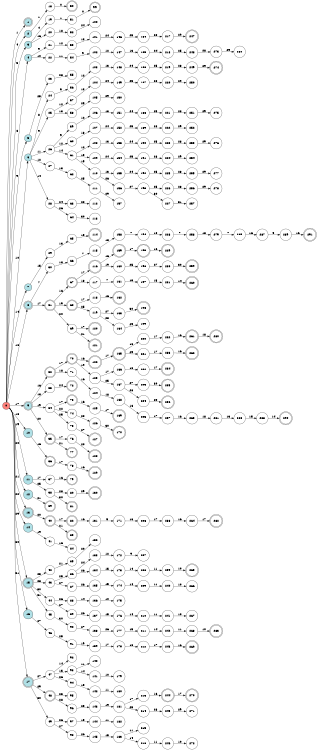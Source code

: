 digraph APTA {
__start0 [label="" shape="none"];

rankdir=LR;
size="8,5";

s0 [style="filled", color="black", fillcolor="#ff817b" shape="circle", label="0"];
s1 [style="rounded,filled", color="black", fillcolor="powderblue" shape="doublecircle", label="1"];
s2 [style="filled", color="black", fillcolor="powderblue" shape="circle", label="2"];
s3 [style="filled", color="black", fillcolor="powderblue" shape="circle", label="3"];
s4 [style="filled", color="black", fillcolor="powderblue" shape="circle", label="4"];
s5 [style="filled", color="black", fillcolor="powderblue" shape="circle", label="5"];
s6 [style="filled", color="black", fillcolor="powderblue" shape="circle", label="6"];
s7 [style="filled", color="black", fillcolor="powderblue" shape="circle", label="7"];
s8 [style="rounded,filled", color="black", fillcolor="powderblue" shape="doublecircle", label="8"];
s9 [style="rounded,filled", color="black", fillcolor="powderblue" shape="doublecircle", label="9"];
s10 [style="filled", color="black", fillcolor="powderblue" shape="circle", label="10"];
s11 [style="filled", color="black", fillcolor="powderblue" shape="circle", label="11"];
s12 [style="filled", color="black", fillcolor="powderblue" shape="circle", label="12"];
s13 [style="rounded,filled", color="black", fillcolor="powderblue" shape="doublecircle", label="13"];
s14 [style="filled", color="black", fillcolor="powderblue" shape="circle", label="14"];
s15 [style="rounded,filled", color="black", fillcolor="powderblue" shape="doublecircle", label="15"];
s16 [style="filled", color="black", fillcolor="powderblue" shape="circle", label="16"];
s17 [style="rounded,filled", color="black", fillcolor="powderblue" shape="doublecircle", label="17"];
s18 [style="filled", color="black", fillcolor="white" shape="circle", label="18"];
s19 [style="filled", color="black", fillcolor="white" shape="circle", label="19"];
s20 [style="filled", color="black", fillcolor="white" shape="circle", label="20"];
s21 [style="filled", color="black", fillcolor="white" shape="circle", label="21"];
s22 [style="filled", color="black", fillcolor="white" shape="circle", label="22"];
s23 [style="filled", color="black", fillcolor="white" shape="circle", label="23"];
s24 [style="filled", color="black", fillcolor="white" shape="circle", label="24"];
s25 [style="filled", color="black", fillcolor="white" shape="circle", label="25"];
s26 [style="filled", color="black", fillcolor="white" shape="circle", label="26"];
s27 [style="filled", color="black", fillcolor="white" shape="circle", label="27"];
s28 [style="filled", color="black", fillcolor="white" shape="circle", label="28"];
s29 [style="filled", color="black", fillcolor="white" shape="circle", label="29"];
s30 [style="filled", color="black", fillcolor="white" shape="circle", label="30"];
s31 [style="rounded,filled", color="black", fillcolor="white" shape="doublecircle", label="31"];
s32 [style="rounded,filled", color="black", fillcolor="white" shape="doublecircle", label="32"];
s33 [style="filled", color="black", fillcolor="white" shape="circle", label="33"];
s34 [style="filled", color="black", fillcolor="white" shape="circle", label="34"];
s35 [style="rounded,filled", color="black", fillcolor="white" shape="doublecircle", label="35"];
s36 [style="rounded,filled", color="black", fillcolor="white" shape="doublecircle", label="36"];
s37 [style="filled", color="black", fillcolor="white" shape="circle", label="37"];
s38 [style="filled", color="black", fillcolor="white" shape="circle", label="38"];
s39 [style="rounded,filled", color="black", fillcolor="white" shape="doublecircle", label="39"];
s40 [style="rounded,filled", color="black", fillcolor="white" shape="doublecircle", label="40"];
s41 [style="filled", color="black", fillcolor="white" shape="circle", label="41"];
s42 [style="filled", color="black", fillcolor="white" shape="circle", label="42"];
s43 [style="filled", color="black", fillcolor="white" shape="circle", label="43"];
s44 [style="filled", color="black", fillcolor="white" shape="circle", label="44"];
s45 [style="filled", color="black", fillcolor="white" shape="circle", label="45"];
s46 [style="filled", color="black", fillcolor="white" shape="circle", label="46"];
s47 [style="filled", color="black", fillcolor="white" shape="circle", label="47"];
s48 [style="rounded,filled", color="black", fillcolor="white" shape="doublecircle", label="48"];
s49 [style="filled", color="black", fillcolor="white" shape="circle", label="49"];
s50 [style="rounded,filled", color="black", fillcolor="white" shape="doublecircle", label="50"];
s51 [style="filled", color="black", fillcolor="white" shape="circle", label="51"];
s52 [style="filled", color="black", fillcolor="white" shape="circle", label="52"];
s53 [style="filled", color="black", fillcolor="white" shape="circle", label="53"];
s54 [style="filled", color="black", fillcolor="white" shape="circle", label="54"];
s55 [style="filled", color="black", fillcolor="white" shape="circle", label="55"];
s56 [style="filled", color="black", fillcolor="white" shape="circle", label="56"];
s57 [style="filled", color="black", fillcolor="white" shape="circle", label="57"];
s58 [style="filled", color="black", fillcolor="white" shape="circle", label="58"];
s59 [style="filled", color="black", fillcolor="white" shape="circle", label="59"];
s60 [style="filled", color="black", fillcolor="white" shape="circle", label="60"];
s61 [style="filled", color="black", fillcolor="white" shape="circle", label="61"];
s62 [style="filled", color="black", fillcolor="white" shape="circle", label="62"];
s63 [style="filled", color="black", fillcolor="white" shape="circle", label="63"];
s64 [style="filled", color="black", fillcolor="white" shape="circle", label="64"];
s65 [style="filled", color="black", fillcolor="white" shape="circle", label="65"];
s66 [style="filled", color="black", fillcolor="white" shape="circle", label="66"];
s67 [style="rounded,filled", color="black", fillcolor="white" shape="doublecircle", label="67"];
s68 [style="rounded,filled", color="black", fillcolor="white" shape="doublecircle", label="68"];
s69 [style="filled", color="black", fillcolor="white" shape="circle", label="69"];
s70 [style="rounded,filled", color="black", fillcolor="white" shape="doublecircle", label="70"];
s71 [style="filled", color="black", fillcolor="white" shape="circle", label="71"];
s72 [style="rounded,filled", color="black", fillcolor="white" shape="doublecircle", label="72"];
s73 [style="rounded,filled", color="black", fillcolor="white" shape="doublecircle", label="73"];
s74 [style="filled", color="black", fillcolor="white" shape="circle", label="74"];
s75 [style="filled", color="black", fillcolor="white" shape="circle", label="75"];
s76 [style="filled", color="black", fillcolor="white" shape="circle", label="76"];
s77 [style="rounded,filled", color="black", fillcolor="white" shape="doublecircle", label="77"];
s78 [style="filled", color="black", fillcolor="white" shape="circle", label="78"];
s79 [style="rounded,filled", color="black", fillcolor="white" shape="doublecircle", label="79"];
s80 [style="filled", color="black", fillcolor="white" shape="circle", label="80"];
s81 [style="rounded,filled", color="black", fillcolor="white" shape="doublecircle", label="81"];
s82 [style="rounded,filled", color="black", fillcolor="white" shape="doublecircle", label="82"];
s83 [style="rounded,filled", color="black", fillcolor="white" shape="doublecircle", label="83"];
s84 [style="filled", color="black", fillcolor="white" shape="circle", label="84"];
s85 [style="filled", color="black", fillcolor="white" shape="circle", label="85"];
s86 [style="filled", color="black", fillcolor="white" shape="circle", label="86"];
s87 [style="filled", color="black", fillcolor="white" shape="circle", label="87"];
s88 [style="filled", color="black", fillcolor="white" shape="circle", label="88"];
s89 [style="filled", color="black", fillcolor="white" shape="circle", label="89"];
s90 [style="filled", color="black", fillcolor="white" shape="circle", label="90"];
s91 [style="filled", color="black", fillcolor="white" shape="circle", label="91"];
s92 [style="filled", color="black", fillcolor="white" shape="circle", label="92"];
s93 [style="filled", color="black", fillcolor="white" shape="circle", label="93"];
s94 [style="filled", color="black", fillcolor="white" shape="circle", label="94"];
s95 [style="filled", color="black", fillcolor="white" shape="circle", label="95"];
s96 [style="filled", color="black", fillcolor="white" shape="circle", label="96"];
s97 [style="filled", color="black", fillcolor="white" shape="circle", label="97"];
s98 [style="filled", color="black", fillcolor="white" shape="circle", label="98"];
s99 [style="rounded,filled", color="black", fillcolor="white" shape="doublecircle", label="99"];
s100 [style="filled", color="black", fillcolor="white" shape="circle", label="100"];
s101 [style="filled", color="black", fillcolor="white" shape="circle", label="101"];
s102 [style="filled", color="black", fillcolor="white" shape="circle", label="102"];
s103 [style="filled", color="black", fillcolor="white" shape="circle", label="103"];
s104 [style="filled", color="black", fillcolor="white" shape="circle", label="104"];
s105 [style="filled", color="black", fillcolor="white" shape="circle", label="105"];
s106 [style="filled", color="black", fillcolor="white" shape="circle", label="106"];
s107 [style="filled", color="black", fillcolor="white" shape="circle", label="107"];
s108 [style="filled", color="black", fillcolor="white" shape="circle", label="108"];
s109 [style="filled", color="black", fillcolor="white" shape="circle", label="109"];
s110 [style="filled", color="black", fillcolor="white" shape="circle", label="110"];
s111 [style="filled", color="black", fillcolor="white" shape="circle", label="111"];
s112 [style="filled", color="black", fillcolor="white" shape="circle", label="112"];
s113 [style="filled", color="black", fillcolor="white" shape="circle", label="113"];
s114 [style="rounded,filled", color="black", fillcolor="white" shape="doublecircle", label="114"];
s115 [style="filled", color="black", fillcolor="white" shape="circle", label="115"];
s116 [style="rounded,filled", color="black", fillcolor="white" shape="doublecircle", label="116"];
s117 [style="filled", color="black", fillcolor="white" shape="circle", label="117"];
s118 [style="filled", color="black", fillcolor="white" shape="circle", label="118"];
s119 [style="filled", color="black", fillcolor="white" shape="circle", label="119"];
s120 [style="rounded,filled", color="black", fillcolor="white" shape="doublecircle", label="120"];
s121 [style="rounded,filled", color="black", fillcolor="white" shape="doublecircle", label="121"];
s122 [style="rounded,filled", color="black", fillcolor="white" shape="doublecircle", label="122"];
s123 [style="filled", color="black", fillcolor="white" shape="circle", label="123"];
s124 [style="filled", color="black", fillcolor="white" shape="circle", label="124"];
s125 [style="filled", color="black", fillcolor="white" shape="circle", label="125"];
s126 [style="filled", color="black", fillcolor="white" shape="circle", label="126"];
s127 [style="rounded,filled", color="black", fillcolor="white" shape="doublecircle", label="127"];
s128 [style="rounded,filled", color="black", fillcolor="white" shape="doublecircle", label="128"];
s129 [style="rounded,filled", color="black", fillcolor="white" shape="doublecircle", label="129"];
s130 [style="rounded,filled", color="black", fillcolor="white" shape="doublecircle", label="130"];
s131 [style="filled", color="black", fillcolor="white" shape="circle", label="131"];
s132 [style="filled", color="black", fillcolor="white" shape="circle", label="132"];
s133 [style="filled", color="black", fillcolor="white" shape="circle", label="133"];
s134 [style="filled", color="black", fillcolor="white" shape="circle", label="134"];
s135 [style="filled", color="black", fillcolor="white" shape="circle", label="135"];
s136 [style="filled", color="black", fillcolor="white" shape="circle", label="136"];
s137 [style="filled", color="black", fillcolor="white" shape="circle", label="137"];
s138 [style="filled", color="black", fillcolor="white" shape="circle", label="138"];
s139 [style="filled", color="black", fillcolor="white" shape="circle", label="139"];
s140 [style="filled", color="black", fillcolor="white" shape="circle", label="140"];
s141 [style="filled", color="black", fillcolor="white" shape="circle", label="141"];
s142 [style="filled", color="black", fillcolor="white" shape="circle", label="142"];
s143 [style="filled", color="black", fillcolor="white" shape="circle", label="143"];
s144 [style="filled", color="black", fillcolor="white" shape="circle", label="144"];
s145 [style="filled", color="black", fillcolor="white" shape="circle", label="145"];
s146 [style="filled", color="black", fillcolor="white" shape="circle", label="146"];
s147 [style="filled", color="black", fillcolor="white" shape="circle", label="147"];
s148 [style="filled", color="black", fillcolor="white" shape="circle", label="148"];
s149 [style="filled", color="black", fillcolor="white" shape="circle", label="149"];
s150 [style="filled", color="black", fillcolor="white" shape="circle", label="150"];
s151 [style="filled", color="black", fillcolor="white" shape="circle", label="151"];
s152 [style="filled", color="black", fillcolor="white" shape="circle", label="152"];
s153 [style="filled", color="black", fillcolor="white" shape="circle", label="153"];
s154 [style="filled", color="black", fillcolor="white" shape="circle", label="154"];
s155 [style="filled", color="black", fillcolor="white" shape="circle", label="155"];
s156 [style="filled", color="black", fillcolor="white" shape="circle", label="156"];
s157 [style="filled", color="black", fillcolor="white" shape="circle", label="157"];
s158 [style="filled", color="black", fillcolor="white" shape="circle", label="158"];
s159 [style="rounded,filled", color="black", fillcolor="white" shape="doublecircle", label="159"];
s160 [style="filled", color="black", fillcolor="white" shape="circle", label="160"];
s161 [style="filled", color="black", fillcolor="white" shape="circle", label="161"];
s162 [style="rounded,filled", color="black", fillcolor="white" shape="doublecircle", label="162"];
s163 [style="filled", color="black", fillcolor="white" shape="circle", label="163"];
s164 [style="filled", color="black", fillcolor="white" shape="circle", label="164"];
s165 [style="rounded,filled", color="black", fillcolor="white" shape="doublecircle", label="165"];
s166 [style="filled", color="black", fillcolor="white" shape="circle", label="166"];
s167 [style="filled", color="black", fillcolor="white" shape="circle", label="167"];
s168 [style="filled", color="black", fillcolor="white" shape="circle", label="168"];
s169 [style="rounded,filled", color="black", fillcolor="white" shape="doublecircle", label="169"];
s170 [style="rounded,filled", color="black", fillcolor="white" shape="doublecircle", label="170"];
s171 [style="filled", color="black", fillcolor="white" shape="circle", label="171"];
s172 [style="filled", color="black", fillcolor="white" shape="circle", label="172"];
s173 [style="filled", color="black", fillcolor="white" shape="circle", label="173"];
s174 [style="filled", color="black", fillcolor="white" shape="circle", label="174"];
s175 [style="filled", color="black", fillcolor="white" shape="circle", label="175"];
s176 [style="filled", color="black", fillcolor="white" shape="circle", label="176"];
s177 [style="filled", color="black", fillcolor="white" shape="circle", label="177"];
s178 [style="filled", color="black", fillcolor="white" shape="circle", label="178"];
s179 [style="filled", color="black", fillcolor="white" shape="circle", label="179"];
s180 [style="filled", color="black", fillcolor="white" shape="circle", label="180"];
s181 [style="filled", color="black", fillcolor="white" shape="circle", label="181"];
s182 [style="filled", color="black", fillcolor="white" shape="circle", label="182"];
s183 [style="filled", color="black", fillcolor="white" shape="circle", label="183"];
s184 [style="filled", color="black", fillcolor="white" shape="circle", label="184"];
s185 [style="filled", color="black", fillcolor="white" shape="circle", label="185"];
s186 [style="filled", color="black", fillcolor="white" shape="circle", label="186"];
s187 [style="filled", color="black", fillcolor="white" shape="circle", label="187"];
s188 [style="filled", color="black", fillcolor="white" shape="circle", label="188"];
s189 [style="filled", color="black", fillcolor="white" shape="circle", label="189"];
s190 [style="filled", color="black", fillcolor="white" shape="circle", label="190"];
s191 [style="filled", color="black", fillcolor="white" shape="circle", label="191"];
s192 [style="filled", color="black", fillcolor="white" shape="circle", label="192"];
s193 [style="filled", color="black", fillcolor="white" shape="circle", label="193"];
s194 [style="filled", color="black", fillcolor="white" shape="circle", label="194"];
s195 [style="rounded,filled", color="black", fillcolor="white" shape="doublecircle", label="195"];
s196 [style="filled", color="black", fillcolor="white" shape="circle", label="196"];
s197 [style="filled", color="black", fillcolor="white" shape="circle", label="197"];
s198 [style="rounded,filled", color="black", fillcolor="white" shape="doublecircle", label="198"];
s199 [style="filled", color="black", fillcolor="white" shape="circle", label="199"];
s200 [style="filled", color="black", fillcolor="white" shape="circle", label="200"];
s201 [style="filled", color="black", fillcolor="white" shape="circle", label="201"];
s202 [style="filled", color="black", fillcolor="white" shape="circle", label="202"];
s203 [style="filled", color="black", fillcolor="white" shape="circle", label="203"];
s204 [style="filled", color="black", fillcolor="white" shape="circle", label="204"];
s205 [style="filled", color="black", fillcolor="white" shape="circle", label="205"];
s206 [style="filled", color="black", fillcolor="white" shape="circle", label="206"];
s207 [style="filled", color="black", fillcolor="white" shape="circle", label="207"];
s208 [style="filled", color="black", fillcolor="white" shape="circle", label="208"];
s209 [style="filled", color="black", fillcolor="white" shape="circle", label="209"];
s210 [style="filled", color="black", fillcolor="white" shape="circle", label="210"];
s211 [style="filled", color="black", fillcolor="white" shape="circle", label="211"];
s212 [style="filled", color="black", fillcolor="white" shape="circle", label="212"];
s213 [style="filled", color="black", fillcolor="white" shape="circle", label="213"];
s214 [style="filled", color="black", fillcolor="white" shape="circle", label="214"];
s215 [style="filled", color="black", fillcolor="white" shape="circle", label="215"];
s216 [style="filled", color="black", fillcolor="white" shape="circle", label="216"];
s217 [style="filled", color="black", fillcolor="white" shape="circle", label="217"];
s218 [style="filled", color="black", fillcolor="white" shape="circle", label="218"];
s219 [style="filled", color="black", fillcolor="white" shape="circle", label="219"];
s220 [style="filled", color="black", fillcolor="white" shape="circle", label="220"];
s221 [style="filled", color="black", fillcolor="white" shape="circle", label="221"];
s222 [style="filled", color="black", fillcolor="white" shape="circle", label="222"];
s223 [style="filled", color="black", fillcolor="white" shape="circle", label="223"];
s224 [style="filled", color="black", fillcolor="white" shape="circle", label="224"];
s225 [style="filled", color="black", fillcolor="white" shape="circle", label="225"];
s226 [style="filled", color="black", fillcolor="white" shape="circle", label="226"];
s227 [style="filled", color="black", fillcolor="white" shape="circle", label="227"];
s228 [style="filled", color="black", fillcolor="white" shape="circle", label="228"];
s229 [style="rounded,filled", color="black", fillcolor="white" shape="doublecircle", label="229"];
s230 [style="filled", color="black", fillcolor="white" shape="circle", label="230"];
s231 [style="filled", color="black", fillcolor="white" shape="circle", label="231"];
s232 [style="filled", color="black", fillcolor="white" shape="circle", label="232"];
s233 [style="filled", color="black", fillcolor="white" shape="circle", label="233"];
s234 [style="rounded,filled", color="black", fillcolor="white" shape="doublecircle", label="234"];
s235 [style="rounded,filled", color="black", fillcolor="white" shape="doublecircle", label="235"];
s236 [style="rounded,filled", color="black", fillcolor="white" shape="doublecircle", label="236"];
s237 [style="filled", color="black", fillcolor="white" shape="circle", label="237"];
s238 [style="filled", color="black", fillcolor="white" shape="circle", label="238"];
s239 [style="filled", color="black", fillcolor="white" shape="circle", label="239"];
s240 [style="filled", color="black", fillcolor="white" shape="circle", label="240"];
s241 [style="filled", color="black", fillcolor="white" shape="circle", label="241"];
s242 [style="filled", color="black", fillcolor="white" shape="circle", label="242"];
s243 [style="filled", color="black", fillcolor="white" shape="circle", label="243"];
s244 [style="rounded,filled", color="black", fillcolor="white" shape="doublecircle", label="244"];
s245 [style="filled", color="black", fillcolor="white" shape="circle", label="245"];
s246 [style="filled", color="black", fillcolor="white" shape="circle", label="246"];
s247 [style="rounded,filled", color="black", fillcolor="white" shape="doublecircle", label="247"];
s248 [style="filled", color="black", fillcolor="white" shape="circle", label="248"];
s249 [style="filled", color="black", fillcolor="white" shape="circle", label="249"];
s250 [style="filled", color="black", fillcolor="white" shape="circle", label="250"];
s251 [style="filled", color="black", fillcolor="white" shape="circle", label="251"];
s252 [style="filled", color="black", fillcolor="white" shape="circle", label="252"];
s253 [style="filled", color="black", fillcolor="white" shape="circle", label="253"];
s254 [style="filled", color="black", fillcolor="white" shape="circle", label="254"];
s255 [style="filled", color="black", fillcolor="white" shape="circle", label="255"];
s256 [style="filled", color="black", fillcolor="white" shape="circle", label="256"];
s257 [style="filled", color="black", fillcolor="white" shape="circle", label="257"];
s258 [style="filled", color="black", fillcolor="white" shape="circle", label="258"];
s259 [style="rounded,filled", color="black", fillcolor="white" shape="doublecircle", label="259"];
s260 [style="rounded,filled", color="black", fillcolor="white" shape="doublecircle", label="260"];
s261 [style="rounded,filled", color="black", fillcolor="white" shape="doublecircle", label="261"];
s262 [style="rounded,filled", color="black", fillcolor="white" shape="doublecircle", label="262"];
s263 [style="filled", color="black", fillcolor="white" shape="circle", label="263"];
s264 [style="filled", color="black", fillcolor="white" shape="circle", label="264"];
s265 [style="rounded,filled", color="black", fillcolor="white" shape="doublecircle", label="265"];
s266 [style="filled", color="black", fillcolor="white" shape="circle", label="266"];
s267 [style="filled", color="black", fillcolor="white" shape="circle", label="267"];
s268 [style="filled", color="black", fillcolor="white" shape="circle", label="268"];
s269 [style="rounded,filled", color="black", fillcolor="white" shape="doublecircle", label="269"];
s270 [style="rounded,filled", color="black", fillcolor="white" shape="doublecircle", label="270"];
s271 [style="filled", color="black", fillcolor="white" shape="circle", label="271"];
s272 [style="filled", color="black", fillcolor="white" shape="circle", label="272"];
s273 [style="filled", color="black", fillcolor="white" shape="circle", label="273"];
s274 [style="rounded,filled", color="black", fillcolor="white" shape="doublecircle", label="274"];
s275 [style="filled", color="black", fillcolor="white" shape="circle", label="275"];
s276 [style="filled", color="black", fillcolor="white" shape="circle", label="276"];
s277 [style="filled", color="black", fillcolor="white" shape="circle", label="277"];
s278 [style="filled", color="black", fillcolor="white" shape="circle", label="278"];
s279 [style="filled", color="black", fillcolor="white" shape="circle", label="279"];
s280 [style="rounded,filled", color="black", fillcolor="white" shape="doublecircle", label="280"];
s281 [style="filled", color="black", fillcolor="white" shape="circle", label="281"];
s282 [style="rounded,filled", color="black", fillcolor="white" shape="doublecircle", label="282"];
s283 [style="rounded,filled", color="black", fillcolor="white" shape="doublecircle", label="283"];
s284 [style="filled", color="black", fillcolor="white" shape="circle", label="284"];
s285 [style="filled", color="black", fillcolor="white" shape="circle", label="285"];
s286 [style="filled", color="black", fillcolor="white" shape="circle", label="286"];
s287 [style="filled", color="black", fillcolor="white" shape="circle", label="287"];
s288 [style="filled", color="black", fillcolor="white" shape="circle", label="288"];
s289 [style="filled", color="black", fillcolor="white" shape="circle", label="289"];
s290 [style="rounded,filled", color="black", fillcolor="white" shape="doublecircle", label="290"];
s291 [style="rounded,filled", color="black", fillcolor="white" shape="doublecircle", label="291"];
s0 -> s1 [label="1"];
s0 -> s2 [label="4"];
s0 -> s3 [label="5"];
s0 -> s4 [label="8"];
s0 -> s5 [label="9"];
s0 -> s6 [label="10"];
s0 -> s7 [label="14"];
s0 -> s8 [label="16"];
s0 -> s9 [label="17"];
s0 -> s10 [label="18"];
s0 -> s11 [label="19"];
s0 -> s12 [label="20"];
s0 -> s13 [label="21"];
s0 -> s14 [label="22"];
s0 -> s15 [label="29"];
s0 -> s16 [label="30"];
s0 -> s17 [label="31"];
s2 -> s18 [label="1"];
s3 -> s19 [label="4"];
s3 -> s20 [label="16"];
s4 -> s21 [label="9"];
s4 -> s22 [label="10"];
s5 -> s23 [label="25"];
s6 -> s24 [label="8"];
s6 -> s25 [label="9"];
s6 -> s26 [label="11"];
s6 -> s27 [label="12"];
s6 -> s28 [label="14"];
s7 -> s29 [label="15"];
s8 -> s30 [label="7"];
s8 -> s31 [label="17"];
s9 -> s32 [label="16"];
s9 -> s33 [label="18"];
s9 -> s34 [label="19"];
s9 -> s35 [label="20"];
s10 -> s36 [label="16"];
s11 -> s37 [label="17"];
s11 -> s38 [label="25"];
s12 -> s39 [label="21"];
s13 -> s40 [label="20"];
s14 -> s41 [label="19"];
s15 -> s42 [label="23"];
s15 -> s43 [label="28"];
s15 -> s44 [label="30"];
s15 -> s45 [label="31"];
s16 -> s46 [label="27"];
s17 -> s47 [label="27"];
s17 -> s48 [label="29"];
s17 -> s49 [label="30"];
s18 -> s50 [label="0"];
s19 -> s51 [label="1"];
s20 -> s52 [label="18"];
s21 -> s53 [label="12"];
s22 -> s54 [label="11"];
s23 -> s55 [label="28"];
s24 -> s56 [label="9"];
s25 -> s57 [label="12"];
s25 -> s58 [label="13"];
s26 -> s59 [label="9"];
s26 -> s60 [label="12"];
s26 -> s61 [label="14"];
s27 -> s62 [label="13"];
s28 -> s63 [label="24"];
s28 -> s64 [label="26"];
s29 -> s65 [label="13"];
s30 -> s66 [label="18"];
s31 -> s67 [label="16"];
s31 -> s68 [label="19"];
s31 -> s69 [label="20"];
s32 -> s70 [label="17"];
s32 -> s71 [label="18"];
s33 -> s72 [label="24"];
s34 -> s73 [label="17"];
s34 -> s74 [label="22"];
s34 -> s75 [label="25"];
s35 -> s76 [label="17"];
s35 -> s77 [label="21"];
s36 -> s78 [label="17"];
s37 -> s79 [label="16"];
s38 -> s80 [label="28"];
s38 -> s81 [label="30"];
s40 -> s82 [label="17"];
s40 -> s83 [label="21"];
s41 -> s84 [label="16"];
s42 -> s85 [label="21"];
s43 -> s86 [label="25"];
s43 -> s87 [label="27"];
s44 -> s88 [label="26"];
s44 -> s89 [label="27"];
s45 -> s90 [label="30"];
s46 -> s91 [label="25"];
s47 -> s92 [label="14"];
s47 -> s93 [label="15"];
s47 -> s94 [label="26"];
s48 -> s95 [label="23"];
s48 -> s96 [label="28"];
s49 -> s97 [label="26"];
s49 -> s98 [label="27"];
s51 -> s99 [label="0"];
s52 -> s100 [label="24"];
s53 -> s101 [label="13"];
s54 -> s102 [label="9"];
s56 -> s103 [label="12"];
s57 -> s104 [label="13"];
s58 -> s105 [label="25"];
s59 -> s106 [label="12"];
s60 -> s107 [label="13"];
s61 -> s108 [label="12"];
s61 -> s109 [label="13"];
s61 -> s110 [label="15"];
s62 -> s111 [label="25"];
s63 -> s112 [label="28"];
s64 -> s113 [label="30"];
s65 -> s114 [label="15"];
s66 -> s115 [label="7"];
s67 -> s116 [label="17"];
s67 -> s117 [label="18"];
s68 -> s118 [label="17"];
s68 -> s119 [label="25"];
s69 -> s120 [label="17"];
s69 -> s121 [label="21"];
s70 -> s122 [label="16"];
s70 -> s123 [label="19"];
s71 -> s124 [label="16"];
s73 -> s125 [label="16"];
s74 -> s126 [label="28"];
s75 -> s127 [label="27"];
s76 -> s128 [label="20"];
s78 -> s129 [label="16"];
s80 -> s130 [label="29"];
s82 -> s131 [label="16"];
s85 -> s132 [label="20"];
s86 -> s133 [label="24"];
s86 -> s134 [label="26"];
s87 -> s135 [label="26"];
s88 -> s136 [label="14"];
s89 -> s137 [label="26"];
s90 -> s138 [label="27"];
s91 -> s139 [label="19"];
s93 -> s140 [label="11"];
s93 -> s141 [label="14"];
s94 -> s142 [label="15"];
s96 -> s143 [label="25"];
s97 -> s144 [label="15"];
s98 -> s145 [label="26"];
s101 -> s146 [label="24"];
s102 -> s147 [label="12"];
s103 -> s148 [label="13"];
s104 -> s149 [label="24"];
s105 -> s150 [label="29"];
s106 -> s151 [label="13"];
s107 -> s152 [label="24"];
s108 -> s153 [label="13"];
s109 -> s154 [label="24"];
s110 -> s155 [label="13"];
s110 -> s156 [label="26"];
s111 -> s157 [label="29"];
s115 -> s158 [label="18"];
s116 -> s159 [label="16"];
s116 -> s160 [label="19"];
s117 -> s161 [label="7"];
s118 -> s162 [label="16"];
s119 -> s163 [label="27"];
s119 -> s164 [label="28"];
s122 -> s165 [label="17"];
s123 -> s166 [label="17"];
s123 -> s167 [label="25"];
s124 -> s168 [label="18"];
s125 -> s169 [label="17"];
s126 -> s170 [label="30"];
s131 -> s171 [label="5"];
s133 -> s172 [label="12"];
s134 -> s173 [label="15"];
s135 -> s174 [label="15"];
s136 -> s175 [label="10"];
s137 -> s176 [label="15"];
s138 -> s177 [label="26"];
s139 -> s178 [label="17"];
s141 -> s179 [label="10"];
s142 -> s180 [label="11"];
s143 -> s181 [label="19"];
s144 -> s182 [label="11"];
s145 -> s183 [label="15"];
s146 -> s184 [label="25"];
s147 -> s185 [label="13"];
s148 -> s186 [label="24"];
s149 -> s187 [label="25"];
s151 -> s188 [label="24"];
s152 -> s189 [label="25"];
s153 -> s190 [label="24"];
s154 -> s191 [label="25"];
s155 -> s192 [label="24"];
s156 -> s193 [label="27"];
s158 -> s194 [label="7"];
s159 -> s195 [label="17"];
s160 -> s196 [label="25"];
s161 -> s197 [label="13"];
s163 -> s198 [label="30"];
s164 -> s199 [label="29"];
s165 -> s200 [label="16"];
s165 -> s201 [label="29"];
s166 -> s202 [label="16"];
s167 -> s203 [label="27"];
s167 -> s204 [label="28"];
s168 -> s205 [label="16"];
s171 -> s206 [label="16"];
s172 -> s207 [label="9"];
s173 -> s208 [label="14"];
s174 -> s209 [label="14"];
s176 -> s210 [label="14"];
s177 -> s211 [label="15"];
s178 -> s212 [label="16"];
s181 -> s213 [label="17"];
s181 -> s214 [label="25"];
s183 -> s215 [label="11"];
s183 -> s216 [label="14"];
s184 -> s217 [label="28"];
s185 -> s218 [label="24"];
s186 -> s219 [label="25"];
s187 -> s220 [label="28"];
s188 -> s221 [label="25"];
s189 -> s222 [label="28"];
s190 -> s223 [label="25"];
s191 -> s224 [label="28"];
s192 -> s225 [label="25"];
s193 -> s226 [label="25"];
s193 -> s227 [label="30"];
s194 -> s228 [label="18"];
s195 -> s229 [label="16"];
s196 -> s230 [label="27"];
s197 -> s231 [label="15"];
s200 -> s232 [label="17"];
s201 -> s233 [label="17"];
s202 -> s234 [label="17"];
s203 -> s235 [label="30"];
s204 -> s236 [label="29"];
s205 -> s237 [label="17"];
s206 -> s238 [label="17"];
s208 -> s239 [label="11"];
s209 -> s240 [label="11"];
s210 -> s241 [label="11"];
s211 -> s242 [label="14"];
s212 -> s243 [label="17"];
s213 -> s244 [label="16"];
s214 -> s245 [label="28"];
s216 -> s246 [label="11"];
s217 -> s247 [label="29"];
s218 -> s248 [label="25"];
s219 -> s249 [label="28"];
s220 -> s250 [label="29"];
s221 -> s251 [label="28"];
s222 -> s252 [label="29"];
s223 -> s253 [label="28"];
s224 -> s254 [label="29"];
s225 -> s255 [label="28"];
s226 -> s256 [label="28"];
s227 -> s257 [label="31"];
s228 -> s258 [label="7"];
s230 -> s259 [label="30"];
s231 -> s260 [label="14"];
s232 -> s261 [label="16"];
s233 -> s262 [label="16"];
s237 -> s263 [label="16"];
s238 -> s264 [label="16"];
s239 -> s265 [label="10"];
s240 -> s266 [label="10"];
s241 -> s267 [label="10"];
s242 -> s268 [label="11"];
s243 -> s269 [label="16"];
s244 -> s270 [label="17"];
s245 -> s271 [label="29"];
s246 -> s272 [label="10"];
s248 -> s273 [label="28"];
s249 -> s274 [label="29"];
s251 -> s275 [label="29"];
s253 -> s276 [label="29"];
s255 -> s277 [label="29"];
s256 -> s278 [label="29"];
s258 -> s279 [label="18"];
s261 -> s280 [label="18"];
s263 -> s281 [label="18"];
s264 -> s282 [label="17"];
s268 -> s283 [label="10"];
s273 -> s284 [label="29"];
s279 -> s285 [label="7"];
s281 -> s286 [label="13"];
s285 -> s287 [label="16"];
s286 -> s288 [label="15"];
s287 -> s289 [label="5"];
s288 -> s290 [label="14"];
s289 -> s291 [label="16"];

}